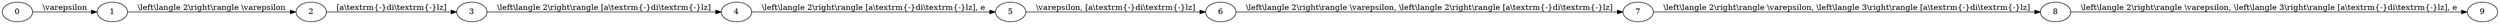 digraph
{
  vcsn_context = "nullableset<letterset<char_letters(abcdefghijklmnopqrstuvwxyz)>>, z"
  rankdir = LR
  edge [texmode = math, lblstyle = auto]
  d2toptions = "--format tikz --tikzedgelabels --graphstyle=automaton --crop --nominsize --autosize"
  d2tdocpreamble = "    \usepackage{amssymb}    \usetikzlibrary{arrows.meta, automata, bending}    \tikzstyle{automaton}=[shorten >=1pt, pos=.4, >={Stealth[bend,round]}, initial text=]    \tikzstyle{named}=[rectangle, rounded corners]    \tikzstyle{initial}=[initial by arrow]    \tikzstyle{accepting}=[accepting by arrow]  "
  {
    node [texmode = math, style = state]
    0 [style = "state, initial"]
    1 []
    2 []
    3 []
    4 []
    5 []
    6 []
    7 []
    8 []
    9 [style = "state, accepting"]
  }
  0 -> 1 [label = "\\varepsilon"]
  1 -> 2 [label = "\\left\\langle 2\\right\\rangle \\varepsilon"]
  2 -> 3 [label = "[a\\textrm{-}di\\textrm{-}lz]"]
  3 -> 4 [label = "\\left\\langle 2\\right\\rangle [a\\textrm{-}di\\textrm{-}lz]"]
  4 -> 5 [label = "\\left\\langle 2\\right\\rangle [a\\textrm{-}di\\textrm{-}lz], e"]
  5 -> 6 [label = "\\varepsilon, [a\\textrm{-}di\\textrm{-}lz]"]
  6 -> 7 [label = "\\left\\langle 2\\right\\rangle \\varepsilon, \\left\\langle 2\\right\\rangle [a\\textrm{-}di\\textrm{-}lz]"]
  7 -> 8 [label = "\\left\\langle 2\\right\\rangle \\varepsilon, \\left\\langle 3\\right\\rangle [a\\textrm{-}di\\textrm{-}lz]"]
  8 -> 9 [label = "\\left\\langle 2\\right\\rangle \\varepsilon, \\left\\langle 3\\right\\rangle [a\\textrm{-}di\\textrm{-}lz], e"]
}
